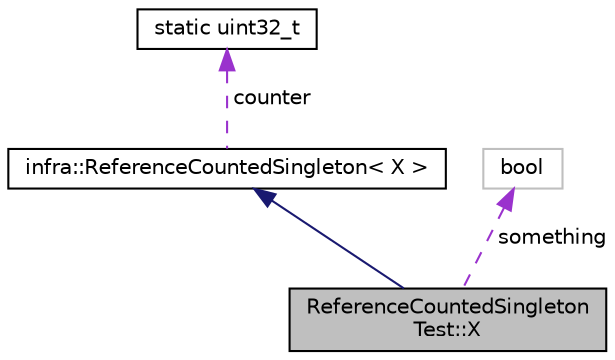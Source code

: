 digraph "ReferenceCountedSingletonTest::X"
{
 // INTERACTIVE_SVG=YES
  edge [fontname="Helvetica",fontsize="10",labelfontname="Helvetica",labelfontsize="10"];
  node [fontname="Helvetica",fontsize="10",shape=record];
  Node2 [label="ReferenceCountedSingleton\lTest::X",height=0.2,width=0.4,color="black", fillcolor="grey75", style="filled", fontcolor="black"];
  Node3 -> Node2 [dir="back",color="midnightblue",fontsize="10",style="solid",fontname="Helvetica"];
  Node3 [label="infra::ReferenceCountedSingleton\< X \>",height=0.2,width=0.4,color="black", fillcolor="white", style="filled",URL="$dc/d46/classinfra_1_1_reference_counted_singleton.html"];
  Node4 -> Node3 [dir="back",color="darkorchid3",fontsize="10",style="dashed",label=" counter" ,fontname="Helvetica"];
  Node4 [label="static uint32_t",height=0.2,width=0.4,color="black", fillcolor="white", style="filled",URL="$d4/de7/classstatic_01uint32__t.html"];
  Node5 -> Node2 [dir="back",color="darkorchid3",fontsize="10",style="dashed",label=" something" ,fontname="Helvetica"];
  Node5 [label="bool",height=0.2,width=0.4,color="grey75", fillcolor="white", style="filled"];
}
